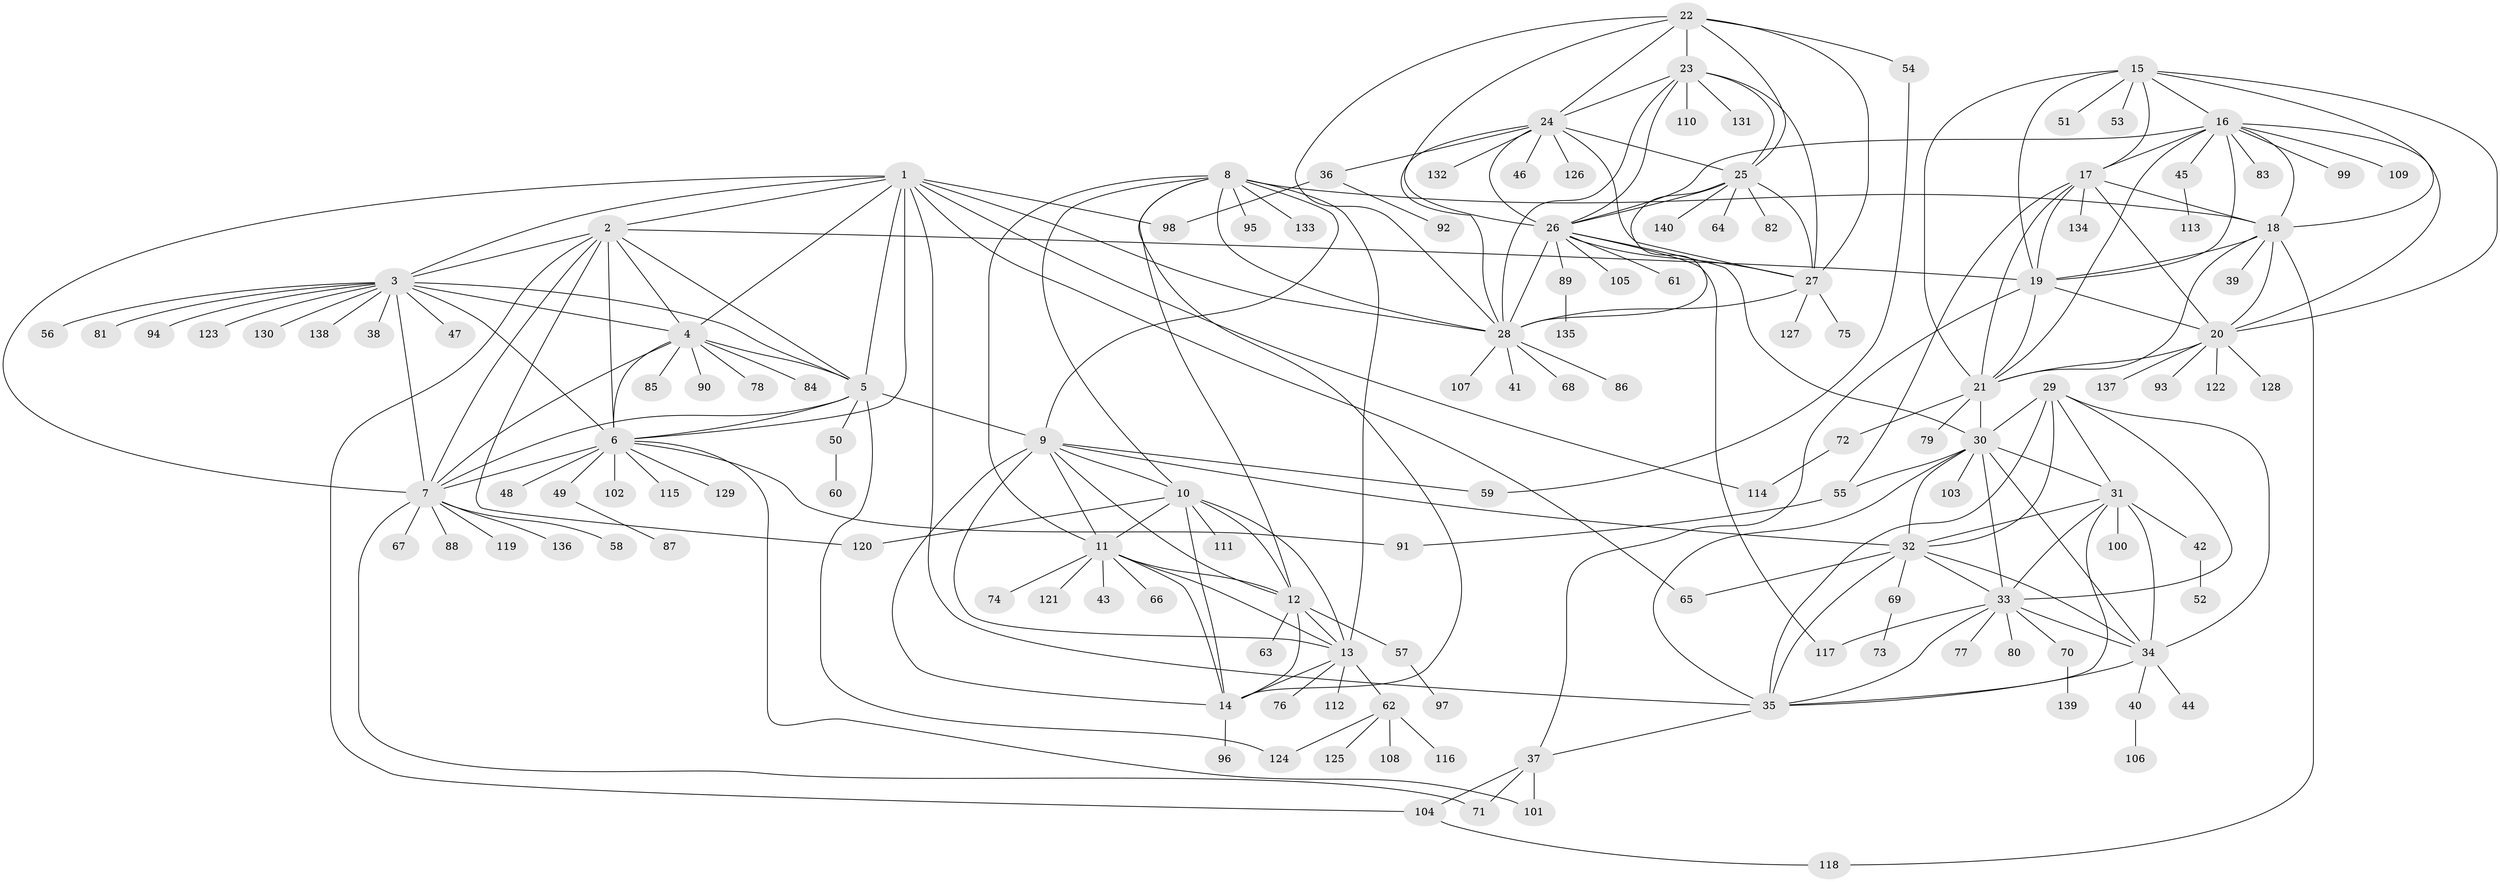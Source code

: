// Generated by graph-tools (version 1.1) at 2025/11/02/27/25 16:11:31]
// undirected, 140 vertices, 234 edges
graph export_dot {
graph [start="1"]
  node [color=gray90,style=filled];
  1;
  2;
  3;
  4;
  5;
  6;
  7;
  8;
  9;
  10;
  11;
  12;
  13;
  14;
  15;
  16;
  17;
  18;
  19;
  20;
  21;
  22;
  23;
  24;
  25;
  26;
  27;
  28;
  29;
  30;
  31;
  32;
  33;
  34;
  35;
  36;
  37;
  38;
  39;
  40;
  41;
  42;
  43;
  44;
  45;
  46;
  47;
  48;
  49;
  50;
  51;
  52;
  53;
  54;
  55;
  56;
  57;
  58;
  59;
  60;
  61;
  62;
  63;
  64;
  65;
  66;
  67;
  68;
  69;
  70;
  71;
  72;
  73;
  74;
  75;
  76;
  77;
  78;
  79;
  80;
  81;
  82;
  83;
  84;
  85;
  86;
  87;
  88;
  89;
  90;
  91;
  92;
  93;
  94;
  95;
  96;
  97;
  98;
  99;
  100;
  101;
  102;
  103;
  104;
  105;
  106;
  107;
  108;
  109;
  110;
  111;
  112;
  113;
  114;
  115;
  116;
  117;
  118;
  119;
  120;
  121;
  122;
  123;
  124;
  125;
  126;
  127;
  128;
  129;
  130;
  131;
  132;
  133;
  134;
  135;
  136;
  137;
  138;
  139;
  140;
  1 -- 2;
  1 -- 3;
  1 -- 4;
  1 -- 5;
  1 -- 6;
  1 -- 7;
  1 -- 28;
  1 -- 35;
  1 -- 65;
  1 -- 98;
  1 -- 114;
  2 -- 3;
  2 -- 4;
  2 -- 5;
  2 -- 6;
  2 -- 7;
  2 -- 19;
  2 -- 104;
  2 -- 120;
  3 -- 4;
  3 -- 5;
  3 -- 6;
  3 -- 7;
  3 -- 38;
  3 -- 47;
  3 -- 56;
  3 -- 81;
  3 -- 94;
  3 -- 123;
  3 -- 130;
  3 -- 138;
  4 -- 5;
  4 -- 6;
  4 -- 7;
  4 -- 78;
  4 -- 84;
  4 -- 85;
  4 -- 90;
  5 -- 6;
  5 -- 7;
  5 -- 9;
  5 -- 50;
  5 -- 124;
  6 -- 7;
  6 -- 48;
  6 -- 49;
  6 -- 91;
  6 -- 101;
  6 -- 102;
  6 -- 115;
  6 -- 129;
  7 -- 58;
  7 -- 67;
  7 -- 71;
  7 -- 88;
  7 -- 119;
  7 -- 136;
  8 -- 9;
  8 -- 10;
  8 -- 11;
  8 -- 12;
  8 -- 13;
  8 -- 14;
  8 -- 18;
  8 -- 28;
  8 -- 95;
  8 -- 133;
  9 -- 10;
  9 -- 11;
  9 -- 12;
  9 -- 13;
  9 -- 14;
  9 -- 32;
  9 -- 59;
  10 -- 11;
  10 -- 12;
  10 -- 13;
  10 -- 14;
  10 -- 111;
  10 -- 120;
  11 -- 12;
  11 -- 13;
  11 -- 14;
  11 -- 43;
  11 -- 66;
  11 -- 74;
  11 -- 121;
  12 -- 13;
  12 -- 14;
  12 -- 57;
  12 -- 63;
  13 -- 14;
  13 -- 62;
  13 -- 76;
  13 -- 112;
  14 -- 96;
  15 -- 16;
  15 -- 17;
  15 -- 18;
  15 -- 19;
  15 -- 20;
  15 -- 21;
  15 -- 51;
  15 -- 53;
  16 -- 17;
  16 -- 18;
  16 -- 19;
  16 -- 20;
  16 -- 21;
  16 -- 26;
  16 -- 45;
  16 -- 83;
  16 -- 99;
  16 -- 109;
  17 -- 18;
  17 -- 19;
  17 -- 20;
  17 -- 21;
  17 -- 55;
  17 -- 134;
  18 -- 19;
  18 -- 20;
  18 -- 21;
  18 -- 39;
  18 -- 118;
  19 -- 20;
  19 -- 21;
  19 -- 37;
  20 -- 21;
  20 -- 93;
  20 -- 122;
  20 -- 128;
  20 -- 137;
  21 -- 30;
  21 -- 72;
  21 -- 79;
  22 -- 23;
  22 -- 24;
  22 -- 25;
  22 -- 26;
  22 -- 27;
  22 -- 28;
  22 -- 54;
  23 -- 24;
  23 -- 25;
  23 -- 26;
  23 -- 27;
  23 -- 28;
  23 -- 110;
  23 -- 131;
  24 -- 25;
  24 -- 26;
  24 -- 27;
  24 -- 28;
  24 -- 36;
  24 -- 46;
  24 -- 126;
  24 -- 132;
  25 -- 26;
  25 -- 27;
  25 -- 28;
  25 -- 64;
  25 -- 82;
  25 -- 140;
  26 -- 27;
  26 -- 28;
  26 -- 30;
  26 -- 61;
  26 -- 89;
  26 -- 105;
  26 -- 117;
  27 -- 28;
  27 -- 75;
  27 -- 127;
  28 -- 41;
  28 -- 68;
  28 -- 86;
  28 -- 107;
  29 -- 30;
  29 -- 31;
  29 -- 32;
  29 -- 33;
  29 -- 34;
  29 -- 35;
  30 -- 31;
  30 -- 32;
  30 -- 33;
  30 -- 34;
  30 -- 35;
  30 -- 55;
  30 -- 103;
  31 -- 32;
  31 -- 33;
  31 -- 34;
  31 -- 35;
  31 -- 42;
  31 -- 100;
  32 -- 33;
  32 -- 34;
  32 -- 35;
  32 -- 65;
  32 -- 69;
  33 -- 34;
  33 -- 35;
  33 -- 70;
  33 -- 77;
  33 -- 80;
  33 -- 117;
  34 -- 35;
  34 -- 40;
  34 -- 44;
  35 -- 37;
  36 -- 92;
  36 -- 98;
  37 -- 71;
  37 -- 101;
  37 -- 104;
  40 -- 106;
  42 -- 52;
  45 -- 113;
  49 -- 87;
  50 -- 60;
  54 -- 59;
  55 -- 91;
  57 -- 97;
  62 -- 108;
  62 -- 116;
  62 -- 124;
  62 -- 125;
  69 -- 73;
  70 -- 139;
  72 -- 114;
  89 -- 135;
  104 -- 118;
}
